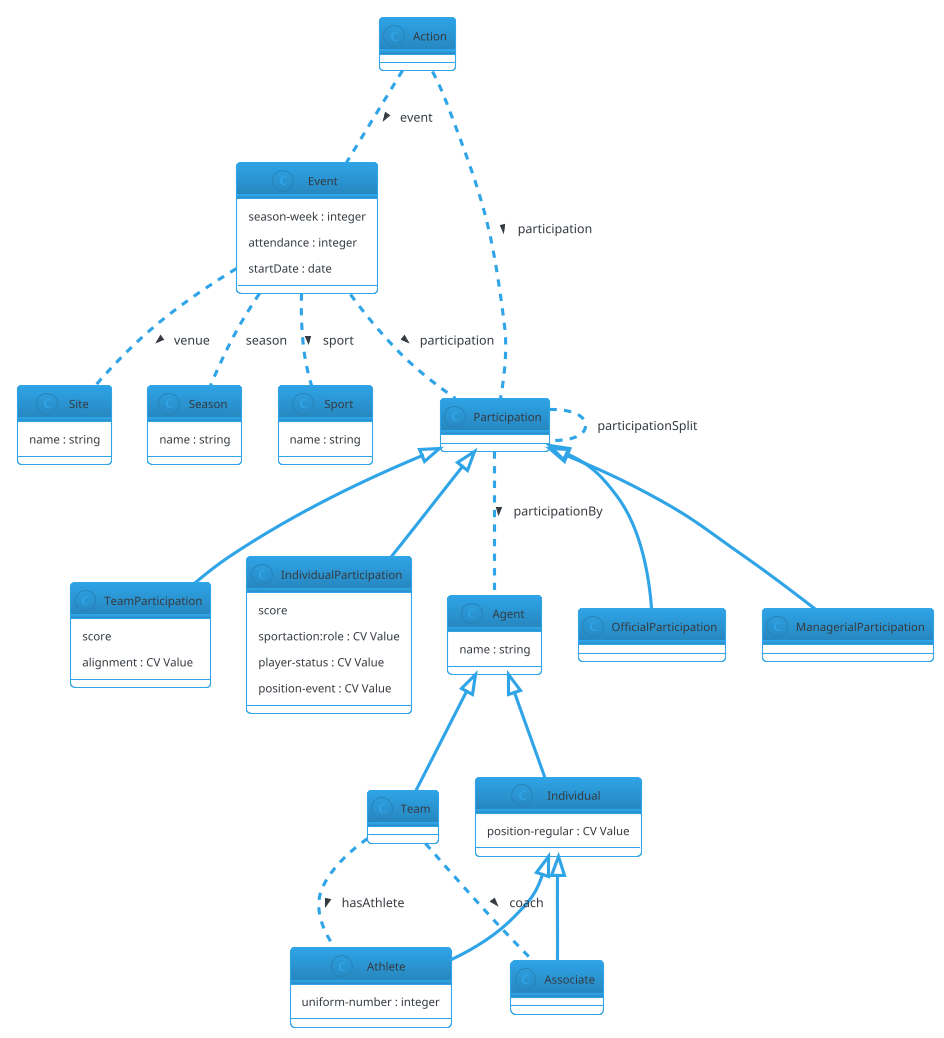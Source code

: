 @startuml
!theme cerulean-outline
class Sport {
  name : string
}
class Season {
  name : string
}
class Event {
  season-week : integer
  attendance : integer
  startDate : date
}
class Action {
}
class Participation {
}
class TeamParticipation {
  score
  alignment : CV Value
}
class IndividualParticipation {
  score
  sportaction:role : CV Value
  player-status : CV Value
  position-event : CV Value
}
class Site {
  name : string
}
class Agent {
  name : string
}
class Team {
}
class Individual {
  position-regular : CV Value
}
class Athlete {
  uniform-number : integer
}
class Associate {
}
Participation <|-- TeamParticipation
Participation <|-- IndividualParticipation
Participation <|-- OfficialParticipation
Participation <|-- ManagerialParticipation
Agent <|-- Team
Agent <|-- Individual
Individual <|-- Athlete
Individual <|-- Associate
Action .. Event : > event
Action .. Participation : > participation
Event .. Sport : > sport
Event .. Participation : > participation
Event .. Season : season
Participation .. Participation : participationSplit
Participation .. Agent : > participationBy
Event .. Site :  > venue
Team .. Athlete : > hasAthlete
Team .. Associate : > coach
@enduml
